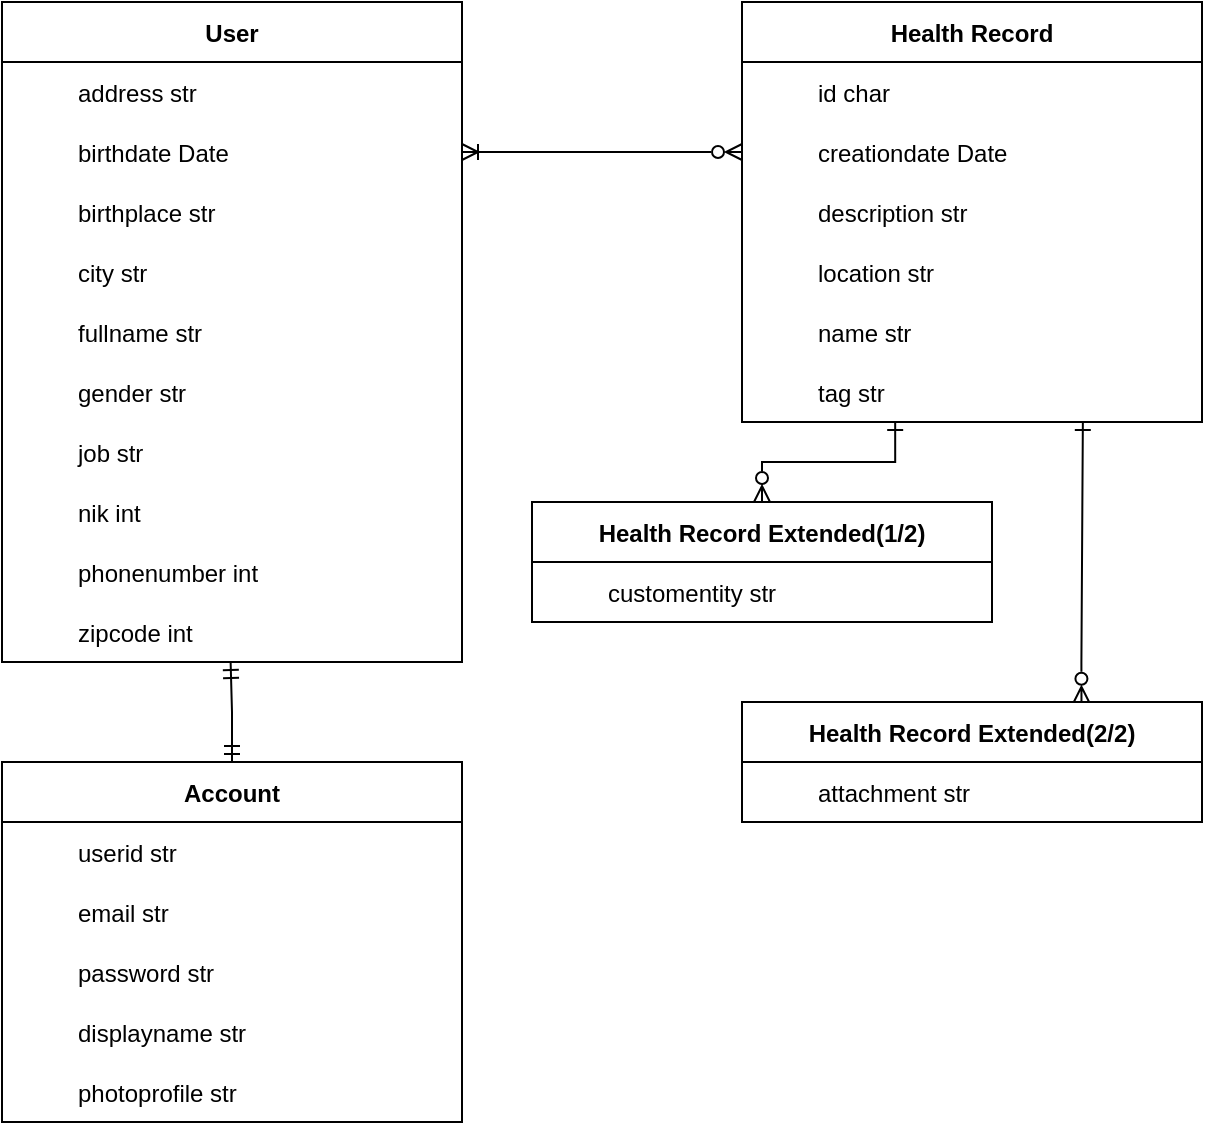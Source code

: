 <mxfile version="20.0.1" type="github">
  <diagram id="R2lEEEUBdFMjLlhIrx00" name="Page-1">
    <mxGraphModel dx="1157" dy="676" grid="1" gridSize="10" guides="1" tooltips="1" connect="1" arrows="1" fold="1" page="1" pageScale="1" pageWidth="850" pageHeight="1100" math="0" shadow="0" extFonts="Permanent Marker^https://fonts.googleapis.com/css?family=Permanent+Marker">
      <root>
        <mxCell id="0" />
        <mxCell id="1" parent="0" />
        <mxCell id="HgLnDwgeCNiOEHpQIMV6-28" value="User" style="shape=table;startSize=30;container=1;collapsible=1;childLayout=tableLayout;fixedRows=1;rowLines=0;fontStyle=1;align=center;resizeLast=1;rounded=0;horizontal=1;columnLines=0;resizeLastRow=0;swimlaneBody=1;swimlaneHead=1;top=1;bottom=1;left=1;" parent="1" vertex="1">
          <mxGeometry x="780" y="70" width="230" height="330" as="geometry" />
        </mxCell>
        <mxCell id="HgLnDwgeCNiOEHpQIMV6-32" value="" style="shape=tableRow;horizontal=0;startSize=0;swimlaneHead=0;swimlaneBody=0;fillColor=none;collapsible=0;dropTarget=0;points=[[0,0.5],[1,0.5]];portConstraint=eastwest;top=0;left=0;right=0;bottom=0;rounded=0;" parent="HgLnDwgeCNiOEHpQIMV6-28" vertex="1">
          <mxGeometry y="30" width="230" height="30" as="geometry" />
        </mxCell>
        <mxCell id="HgLnDwgeCNiOEHpQIMV6-33" value="" style="shape=partialRectangle;connectable=0;fillColor=none;top=0;left=0;bottom=0;right=0;editable=1;overflow=hidden;rounded=0;" parent="HgLnDwgeCNiOEHpQIMV6-32" vertex="1">
          <mxGeometry width="30" height="30" as="geometry">
            <mxRectangle width="30" height="30" as="alternateBounds" />
          </mxGeometry>
        </mxCell>
        <mxCell id="HgLnDwgeCNiOEHpQIMV6-34" value="address str" style="shape=partialRectangle;connectable=0;fillColor=none;top=0;left=0;bottom=0;right=0;align=left;spacingLeft=6;overflow=hidden;rounded=0;" parent="HgLnDwgeCNiOEHpQIMV6-32" vertex="1">
          <mxGeometry x="30" width="200" height="30" as="geometry">
            <mxRectangle width="200" height="30" as="alternateBounds" />
          </mxGeometry>
        </mxCell>
        <mxCell id="HgLnDwgeCNiOEHpQIMV6-35" value="" style="shape=tableRow;horizontal=0;startSize=0;swimlaneHead=0;swimlaneBody=0;fillColor=none;collapsible=0;dropTarget=0;points=[[0,0.5],[1,0.5]];portConstraint=eastwest;top=0;left=0;right=0;bottom=0;rounded=0;" parent="HgLnDwgeCNiOEHpQIMV6-28" vertex="1">
          <mxGeometry y="60" width="230" height="30" as="geometry" />
        </mxCell>
        <mxCell id="HgLnDwgeCNiOEHpQIMV6-36" value="" style="shape=partialRectangle;connectable=0;fillColor=none;top=0;left=0;bottom=0;right=0;editable=1;overflow=hidden;rounded=0;" parent="HgLnDwgeCNiOEHpQIMV6-35" vertex="1">
          <mxGeometry width="30" height="30" as="geometry">
            <mxRectangle width="30" height="30" as="alternateBounds" />
          </mxGeometry>
        </mxCell>
        <mxCell id="HgLnDwgeCNiOEHpQIMV6-37" value="birthdate Date" style="shape=partialRectangle;connectable=0;fillColor=none;top=0;left=0;bottom=0;right=0;align=left;spacingLeft=6;overflow=hidden;rounded=0;" parent="HgLnDwgeCNiOEHpQIMV6-35" vertex="1">
          <mxGeometry x="30" width="200" height="30" as="geometry">
            <mxRectangle width="200" height="30" as="alternateBounds" />
          </mxGeometry>
        </mxCell>
        <mxCell id="HgLnDwgeCNiOEHpQIMV6-42" value="" style="shape=tableRow;horizontal=0;startSize=0;swimlaneHead=0;swimlaneBody=0;fillColor=none;collapsible=0;dropTarget=0;points=[[0,0.5],[1,0.5]];portConstraint=eastwest;top=0;left=0;right=0;bottom=0;rounded=0;" parent="HgLnDwgeCNiOEHpQIMV6-28" vertex="1">
          <mxGeometry y="90" width="230" height="30" as="geometry" />
        </mxCell>
        <mxCell id="HgLnDwgeCNiOEHpQIMV6-43" value="" style="shape=partialRectangle;connectable=0;fillColor=none;top=0;left=0;bottom=0;right=0;editable=1;overflow=hidden;rounded=0;" parent="HgLnDwgeCNiOEHpQIMV6-42" vertex="1">
          <mxGeometry width="30" height="30" as="geometry">
            <mxRectangle width="30" height="30" as="alternateBounds" />
          </mxGeometry>
        </mxCell>
        <mxCell id="HgLnDwgeCNiOEHpQIMV6-44" value="birthplace str" style="shape=partialRectangle;connectable=0;fillColor=none;top=0;left=0;bottom=0;right=0;align=left;spacingLeft=6;overflow=hidden;rounded=0;" parent="HgLnDwgeCNiOEHpQIMV6-42" vertex="1">
          <mxGeometry x="30" width="200" height="30" as="geometry">
            <mxRectangle width="200" height="30" as="alternateBounds" />
          </mxGeometry>
        </mxCell>
        <mxCell id="HgLnDwgeCNiOEHpQIMV6-50" value="" style="shape=tableRow;horizontal=0;startSize=0;swimlaneHead=0;swimlaneBody=0;fillColor=none;collapsible=0;dropTarget=0;points=[[0,0.5],[1,0.5]];portConstraint=eastwest;top=0;left=0;right=0;bottom=0;rounded=0;" parent="HgLnDwgeCNiOEHpQIMV6-28" vertex="1">
          <mxGeometry y="120" width="230" height="30" as="geometry" />
        </mxCell>
        <mxCell id="HgLnDwgeCNiOEHpQIMV6-51" value="" style="shape=partialRectangle;connectable=0;fillColor=none;top=0;left=0;bottom=0;right=0;editable=1;overflow=hidden;rounded=0;" parent="HgLnDwgeCNiOEHpQIMV6-50" vertex="1">
          <mxGeometry width="30" height="30" as="geometry">
            <mxRectangle width="30" height="30" as="alternateBounds" />
          </mxGeometry>
        </mxCell>
        <mxCell id="HgLnDwgeCNiOEHpQIMV6-52" value="city str" style="shape=partialRectangle;connectable=0;fillColor=none;top=0;left=0;bottom=0;right=0;align=left;spacingLeft=6;overflow=hidden;rounded=0;" parent="HgLnDwgeCNiOEHpQIMV6-50" vertex="1">
          <mxGeometry x="30" width="200" height="30" as="geometry">
            <mxRectangle width="200" height="30" as="alternateBounds" />
          </mxGeometry>
        </mxCell>
        <mxCell id="HgLnDwgeCNiOEHpQIMV6-45" value="" style="shape=tableRow;horizontal=0;startSize=0;swimlaneHead=0;swimlaneBody=0;fillColor=none;collapsible=0;dropTarget=0;points=[[0,0.5],[1,0.5]];portConstraint=eastwest;top=0;left=0;right=0;bottom=0;rounded=0;" parent="HgLnDwgeCNiOEHpQIMV6-28" vertex="1">
          <mxGeometry y="150" width="230" height="30" as="geometry" />
        </mxCell>
        <mxCell id="HgLnDwgeCNiOEHpQIMV6-46" value="" style="shape=partialRectangle;connectable=0;fillColor=none;top=0;left=0;bottom=0;right=0;editable=1;overflow=hidden;rounded=0;" parent="HgLnDwgeCNiOEHpQIMV6-45" vertex="1">
          <mxGeometry width="30" height="30" as="geometry">
            <mxRectangle width="30" height="30" as="alternateBounds" />
          </mxGeometry>
        </mxCell>
        <mxCell id="HgLnDwgeCNiOEHpQIMV6-47" value="fullname str" style="shape=partialRectangle;connectable=0;fillColor=none;top=0;left=0;bottom=0;right=0;align=left;spacingLeft=6;overflow=hidden;rounded=0;" parent="HgLnDwgeCNiOEHpQIMV6-45" vertex="1">
          <mxGeometry x="30" width="200" height="30" as="geometry">
            <mxRectangle width="200" height="30" as="alternateBounds" />
          </mxGeometry>
        </mxCell>
        <mxCell id="HgLnDwgeCNiOEHpQIMV6-53" value="" style="shape=tableRow;horizontal=0;startSize=0;swimlaneHead=0;swimlaneBody=0;fillColor=none;collapsible=0;dropTarget=0;points=[[0,0.5],[1,0.5]];portConstraint=eastwest;top=0;left=0;right=0;bottom=0;rounded=0;" parent="HgLnDwgeCNiOEHpQIMV6-28" vertex="1">
          <mxGeometry y="180" width="230" height="30" as="geometry" />
        </mxCell>
        <mxCell id="HgLnDwgeCNiOEHpQIMV6-54" value="" style="shape=partialRectangle;connectable=0;fillColor=none;top=0;left=0;bottom=0;right=0;editable=1;overflow=hidden;rounded=0;" parent="HgLnDwgeCNiOEHpQIMV6-53" vertex="1">
          <mxGeometry width="30" height="30" as="geometry">
            <mxRectangle width="30" height="30" as="alternateBounds" />
          </mxGeometry>
        </mxCell>
        <mxCell id="HgLnDwgeCNiOEHpQIMV6-55" value="gender str" style="shape=partialRectangle;connectable=0;fillColor=none;top=0;left=0;bottom=0;right=0;align=left;spacingLeft=6;overflow=hidden;rounded=0;" parent="HgLnDwgeCNiOEHpQIMV6-53" vertex="1">
          <mxGeometry x="30" width="200" height="30" as="geometry">
            <mxRectangle width="200" height="30" as="alternateBounds" />
          </mxGeometry>
        </mxCell>
        <mxCell id="HgLnDwgeCNiOEHpQIMV6-56" value="" style="shape=tableRow;horizontal=0;startSize=0;swimlaneHead=0;swimlaneBody=0;fillColor=none;collapsible=0;dropTarget=0;points=[[0,0.5],[1,0.5]];portConstraint=eastwest;top=0;left=0;right=0;bottom=0;rounded=0;" parent="HgLnDwgeCNiOEHpQIMV6-28" vertex="1">
          <mxGeometry y="210" width="230" height="30" as="geometry" />
        </mxCell>
        <mxCell id="HgLnDwgeCNiOEHpQIMV6-57" value="" style="shape=partialRectangle;connectable=0;fillColor=none;top=0;left=0;bottom=0;right=0;editable=1;overflow=hidden;rounded=0;" parent="HgLnDwgeCNiOEHpQIMV6-56" vertex="1">
          <mxGeometry width="30" height="30" as="geometry">
            <mxRectangle width="30" height="30" as="alternateBounds" />
          </mxGeometry>
        </mxCell>
        <mxCell id="HgLnDwgeCNiOEHpQIMV6-58" value="job str" style="shape=partialRectangle;connectable=0;fillColor=none;top=0;left=0;bottom=0;right=0;align=left;spacingLeft=6;overflow=hidden;rounded=0;" parent="HgLnDwgeCNiOEHpQIMV6-56" vertex="1">
          <mxGeometry x="30" width="200" height="30" as="geometry">
            <mxRectangle width="200" height="30" as="alternateBounds" />
          </mxGeometry>
        </mxCell>
        <mxCell id="HgLnDwgeCNiOEHpQIMV6-59" value="" style="shape=tableRow;horizontal=0;startSize=0;swimlaneHead=0;swimlaneBody=0;fillColor=none;collapsible=0;dropTarget=0;points=[[0,0.5],[1,0.5]];portConstraint=eastwest;top=0;left=0;right=0;bottom=0;rounded=0;" parent="HgLnDwgeCNiOEHpQIMV6-28" vertex="1">
          <mxGeometry y="240" width="230" height="30" as="geometry" />
        </mxCell>
        <mxCell id="HgLnDwgeCNiOEHpQIMV6-60" value="" style="shape=partialRectangle;connectable=0;fillColor=none;top=0;left=0;bottom=0;right=0;editable=1;overflow=hidden;rounded=0;" parent="HgLnDwgeCNiOEHpQIMV6-59" vertex="1">
          <mxGeometry width="30" height="30" as="geometry">
            <mxRectangle width="30" height="30" as="alternateBounds" />
          </mxGeometry>
        </mxCell>
        <mxCell id="HgLnDwgeCNiOEHpQIMV6-61" value="nik int" style="shape=partialRectangle;connectable=0;fillColor=none;top=0;left=0;bottom=0;right=0;align=left;spacingLeft=6;overflow=hidden;rounded=0;" parent="HgLnDwgeCNiOEHpQIMV6-59" vertex="1">
          <mxGeometry x="30" width="200" height="30" as="geometry">
            <mxRectangle width="200" height="30" as="alternateBounds" />
          </mxGeometry>
        </mxCell>
        <mxCell id="HgLnDwgeCNiOEHpQIMV6-62" value="" style="shape=tableRow;horizontal=0;startSize=0;swimlaneHead=0;swimlaneBody=0;fillColor=none;collapsible=0;dropTarget=0;points=[[0,0.5],[1,0.5]];portConstraint=eastwest;top=0;left=0;right=0;bottom=0;rounded=0;" parent="HgLnDwgeCNiOEHpQIMV6-28" vertex="1">
          <mxGeometry y="270" width="230" height="30" as="geometry" />
        </mxCell>
        <mxCell id="HgLnDwgeCNiOEHpQIMV6-63" value="" style="shape=partialRectangle;connectable=0;fillColor=none;top=0;left=0;bottom=0;right=0;editable=1;overflow=hidden;rounded=0;" parent="HgLnDwgeCNiOEHpQIMV6-62" vertex="1">
          <mxGeometry width="30" height="30" as="geometry">
            <mxRectangle width="30" height="30" as="alternateBounds" />
          </mxGeometry>
        </mxCell>
        <mxCell id="HgLnDwgeCNiOEHpQIMV6-64" value="phonenumber int" style="shape=partialRectangle;connectable=0;fillColor=none;top=0;left=0;bottom=0;right=0;align=left;spacingLeft=6;overflow=hidden;rounded=0;" parent="HgLnDwgeCNiOEHpQIMV6-62" vertex="1">
          <mxGeometry x="30" width="200" height="30" as="geometry">
            <mxRectangle width="200" height="30" as="alternateBounds" />
          </mxGeometry>
        </mxCell>
        <mxCell id="HgLnDwgeCNiOEHpQIMV6-65" value="" style="shape=tableRow;horizontal=0;startSize=0;swimlaneHead=0;swimlaneBody=0;fillColor=none;collapsible=0;dropTarget=0;points=[[0,0.5],[1,0.5]];portConstraint=eastwest;top=0;left=0;right=0;bottom=0;rounded=0;" parent="HgLnDwgeCNiOEHpQIMV6-28" vertex="1">
          <mxGeometry y="300" width="230" height="30" as="geometry" />
        </mxCell>
        <mxCell id="HgLnDwgeCNiOEHpQIMV6-66" value="" style="shape=partialRectangle;connectable=0;fillColor=none;top=0;left=0;bottom=0;right=0;editable=1;overflow=hidden;rounded=0;" parent="HgLnDwgeCNiOEHpQIMV6-65" vertex="1">
          <mxGeometry width="30" height="30" as="geometry">
            <mxRectangle width="30" height="30" as="alternateBounds" />
          </mxGeometry>
        </mxCell>
        <mxCell id="HgLnDwgeCNiOEHpQIMV6-67" value="zipcode int" style="shape=partialRectangle;connectable=0;fillColor=none;top=0;left=0;bottom=0;right=0;align=left;spacingLeft=6;overflow=hidden;rounded=0;" parent="HgLnDwgeCNiOEHpQIMV6-65" vertex="1">
          <mxGeometry x="30" width="200" height="30" as="geometry">
            <mxRectangle width="200" height="30" as="alternateBounds" />
          </mxGeometry>
        </mxCell>
        <mxCell id="Chb5FUvHBl1Eu65d8hO5-5" style="edgeStyle=orthogonalEdgeStyle;rounded=0;orthogonalLoop=1;jettySize=auto;html=1;exitX=0.5;exitY=0;exitDx=0;exitDy=0;entryX=0.497;entryY=1;entryDx=0;entryDy=0;entryPerimeter=0;endArrow=ERmandOne;endFill=0;startArrow=ERmandOne;startFill=0;" edge="1" parent="1" source="HgLnDwgeCNiOEHpQIMV6-68" target="HgLnDwgeCNiOEHpQIMV6-65">
          <mxGeometry relative="1" as="geometry" />
        </mxCell>
        <mxCell id="HgLnDwgeCNiOEHpQIMV6-68" value="Account" style="shape=table;startSize=30;container=1;collapsible=1;childLayout=tableLayout;fixedRows=1;rowLines=0;fontStyle=1;align=center;resizeLast=1;rounded=0;horizontal=1;columnLines=0;resizeLastRow=0;swimlaneBody=1;swimlaneHead=1;top=1;bottom=1;left=1;" parent="1" vertex="1">
          <mxGeometry x="780" y="450" width="230" height="180" as="geometry" />
        </mxCell>
        <mxCell id="HgLnDwgeCNiOEHpQIMV6-81" value="" style="shape=tableRow;horizontal=0;startSize=0;swimlaneHead=0;swimlaneBody=0;fillColor=none;collapsible=0;dropTarget=0;points=[[0,0.5],[1,0.5]];portConstraint=eastwest;top=0;left=0;right=0;bottom=0;rounded=0;" parent="HgLnDwgeCNiOEHpQIMV6-68" vertex="1">
          <mxGeometry y="30" width="230" height="30" as="geometry" />
        </mxCell>
        <mxCell id="HgLnDwgeCNiOEHpQIMV6-82" value="" style="shape=partialRectangle;connectable=0;fillColor=none;top=0;left=0;bottom=0;right=0;editable=1;overflow=hidden;rounded=0;" parent="HgLnDwgeCNiOEHpQIMV6-81" vertex="1">
          <mxGeometry width="30" height="30" as="geometry">
            <mxRectangle width="30" height="30" as="alternateBounds" />
          </mxGeometry>
        </mxCell>
        <mxCell id="HgLnDwgeCNiOEHpQIMV6-83" value="userid str" style="shape=partialRectangle;connectable=0;fillColor=none;top=0;left=0;bottom=0;right=0;align=left;spacingLeft=6;overflow=hidden;rounded=0;" parent="HgLnDwgeCNiOEHpQIMV6-81" vertex="1">
          <mxGeometry x="30" width="200" height="30" as="geometry">
            <mxRectangle width="200" height="30" as="alternateBounds" />
          </mxGeometry>
        </mxCell>
        <mxCell id="HgLnDwgeCNiOEHpQIMV6-72" value="" style="shape=tableRow;horizontal=0;startSize=0;swimlaneHead=0;swimlaneBody=0;fillColor=none;collapsible=0;dropTarget=0;points=[[0,0.5],[1,0.5]];portConstraint=eastwest;top=0;left=0;right=0;bottom=0;rounded=0;" parent="HgLnDwgeCNiOEHpQIMV6-68" vertex="1">
          <mxGeometry y="60" width="230" height="30" as="geometry" />
        </mxCell>
        <mxCell id="HgLnDwgeCNiOEHpQIMV6-73" value="" style="shape=partialRectangle;connectable=0;fillColor=none;top=0;left=0;bottom=0;right=0;editable=1;overflow=hidden;rounded=0;" parent="HgLnDwgeCNiOEHpQIMV6-72" vertex="1">
          <mxGeometry width="30" height="30" as="geometry">
            <mxRectangle width="30" height="30" as="alternateBounds" />
          </mxGeometry>
        </mxCell>
        <mxCell id="HgLnDwgeCNiOEHpQIMV6-74" value="email str" style="shape=partialRectangle;connectable=0;fillColor=none;top=0;left=0;bottom=0;right=0;align=left;spacingLeft=6;overflow=hidden;rounded=0;" parent="HgLnDwgeCNiOEHpQIMV6-72" vertex="1">
          <mxGeometry x="30" width="200" height="30" as="geometry">
            <mxRectangle width="200" height="30" as="alternateBounds" />
          </mxGeometry>
        </mxCell>
        <mxCell id="HgLnDwgeCNiOEHpQIMV6-78" value="" style="shape=tableRow;horizontal=0;startSize=0;swimlaneHead=0;swimlaneBody=0;fillColor=none;collapsible=0;dropTarget=0;points=[[0,0.5],[1,0.5]];portConstraint=eastwest;top=0;left=0;right=0;bottom=0;rounded=0;" parent="HgLnDwgeCNiOEHpQIMV6-68" vertex="1">
          <mxGeometry y="90" width="230" height="30" as="geometry" />
        </mxCell>
        <mxCell id="HgLnDwgeCNiOEHpQIMV6-79" value="" style="shape=partialRectangle;connectable=0;fillColor=none;top=0;left=0;bottom=0;right=0;editable=1;overflow=hidden;rounded=0;" parent="HgLnDwgeCNiOEHpQIMV6-78" vertex="1">
          <mxGeometry width="30" height="30" as="geometry">
            <mxRectangle width="30" height="30" as="alternateBounds" />
          </mxGeometry>
        </mxCell>
        <mxCell id="HgLnDwgeCNiOEHpQIMV6-80" value="password str" style="shape=partialRectangle;connectable=0;fillColor=none;top=0;left=0;bottom=0;right=0;align=left;spacingLeft=6;overflow=hidden;rounded=0;" parent="HgLnDwgeCNiOEHpQIMV6-78" vertex="1">
          <mxGeometry x="30" width="200" height="30" as="geometry">
            <mxRectangle width="200" height="30" as="alternateBounds" />
          </mxGeometry>
        </mxCell>
        <mxCell id="HgLnDwgeCNiOEHpQIMV6-69" value="" style="shape=tableRow;horizontal=0;startSize=0;swimlaneHead=0;swimlaneBody=0;fillColor=none;collapsible=0;dropTarget=0;points=[[0,0.5],[1,0.5]];portConstraint=eastwest;top=0;left=0;right=0;bottom=0;rounded=0;" parent="HgLnDwgeCNiOEHpQIMV6-68" vertex="1">
          <mxGeometry y="120" width="230" height="30" as="geometry" />
        </mxCell>
        <mxCell id="HgLnDwgeCNiOEHpQIMV6-70" value="" style="shape=partialRectangle;connectable=0;fillColor=none;top=0;left=0;bottom=0;right=0;editable=1;overflow=hidden;rounded=0;" parent="HgLnDwgeCNiOEHpQIMV6-69" vertex="1">
          <mxGeometry width="30" height="30" as="geometry">
            <mxRectangle width="30" height="30" as="alternateBounds" />
          </mxGeometry>
        </mxCell>
        <mxCell id="HgLnDwgeCNiOEHpQIMV6-71" value="displayname str" style="shape=partialRectangle;connectable=0;fillColor=none;top=0;left=0;bottom=0;right=0;align=left;spacingLeft=6;overflow=hidden;rounded=0;" parent="HgLnDwgeCNiOEHpQIMV6-69" vertex="1">
          <mxGeometry x="30" width="200" height="30" as="geometry">
            <mxRectangle width="200" height="30" as="alternateBounds" />
          </mxGeometry>
        </mxCell>
        <mxCell id="HgLnDwgeCNiOEHpQIMV6-75" value="" style="shape=tableRow;horizontal=0;startSize=0;swimlaneHead=0;swimlaneBody=0;fillColor=none;collapsible=0;dropTarget=0;points=[[0,0.5],[1,0.5]];portConstraint=eastwest;top=0;left=0;right=0;bottom=0;rounded=0;" parent="HgLnDwgeCNiOEHpQIMV6-68" vertex="1">
          <mxGeometry y="150" width="230" height="30" as="geometry" />
        </mxCell>
        <mxCell id="HgLnDwgeCNiOEHpQIMV6-76" value="" style="shape=partialRectangle;connectable=0;fillColor=none;top=0;left=0;bottom=0;right=0;editable=1;overflow=hidden;rounded=0;" parent="HgLnDwgeCNiOEHpQIMV6-75" vertex="1">
          <mxGeometry width="30" height="30" as="geometry">
            <mxRectangle width="30" height="30" as="alternateBounds" />
          </mxGeometry>
        </mxCell>
        <mxCell id="HgLnDwgeCNiOEHpQIMV6-77" value="photoprofile str" style="shape=partialRectangle;connectable=0;fillColor=none;top=0;left=0;bottom=0;right=0;align=left;spacingLeft=6;overflow=hidden;rounded=0;" parent="HgLnDwgeCNiOEHpQIMV6-75" vertex="1">
          <mxGeometry x="30" width="200" height="30" as="geometry">
            <mxRectangle width="200" height="30" as="alternateBounds" />
          </mxGeometry>
        </mxCell>
        <mxCell id="HgLnDwgeCNiOEHpQIMV6-99" value="Health Record" style="shape=table;startSize=30;container=1;collapsible=1;childLayout=tableLayout;fixedRows=1;rowLines=0;fontStyle=1;align=center;resizeLast=1;rounded=0;horizontal=1;columnLines=0;resizeLastRow=0;swimlaneBody=1;swimlaneHead=1;top=1;bottom=1;left=1;" parent="1" vertex="1">
          <mxGeometry x="1150" y="70" width="230" height="210" as="geometry" />
        </mxCell>
        <mxCell id="Chb5FUvHBl1Eu65d8hO5-1" value="" style="shape=tableRow;horizontal=0;startSize=0;swimlaneHead=0;swimlaneBody=0;fillColor=none;collapsible=0;dropTarget=0;points=[[0,0.5],[1,0.5]];portConstraint=eastwest;top=0;left=0;right=0;bottom=0;" vertex="1" parent="HgLnDwgeCNiOEHpQIMV6-99">
          <mxGeometry y="30" width="230" height="30" as="geometry" />
        </mxCell>
        <mxCell id="Chb5FUvHBl1Eu65d8hO5-2" value="" style="shape=partialRectangle;connectable=0;fillColor=none;top=0;left=0;bottom=0;right=0;editable=1;overflow=hidden;" vertex="1" parent="Chb5FUvHBl1Eu65d8hO5-1">
          <mxGeometry width="30" height="30" as="geometry">
            <mxRectangle width="30" height="30" as="alternateBounds" />
          </mxGeometry>
        </mxCell>
        <mxCell id="Chb5FUvHBl1Eu65d8hO5-3" value="id char" style="shape=partialRectangle;connectable=0;fillColor=none;top=0;left=0;bottom=0;right=0;align=left;spacingLeft=6;overflow=hidden;" vertex="1" parent="Chb5FUvHBl1Eu65d8hO5-1">
          <mxGeometry x="30" width="200" height="30" as="geometry">
            <mxRectangle width="200" height="30" as="alternateBounds" />
          </mxGeometry>
        </mxCell>
        <mxCell id="HgLnDwgeCNiOEHpQIMV6-100" value="" style="shape=tableRow;horizontal=0;startSize=0;swimlaneHead=0;swimlaneBody=0;fillColor=none;collapsible=0;dropTarget=0;points=[[0,0.5],[1,0.5]];portConstraint=eastwest;top=0;left=0;right=0;bottom=0;rounded=0;" parent="HgLnDwgeCNiOEHpQIMV6-99" vertex="1">
          <mxGeometry y="60" width="230" height="30" as="geometry" />
        </mxCell>
        <mxCell id="HgLnDwgeCNiOEHpQIMV6-101" value="" style="shape=partialRectangle;connectable=0;fillColor=none;top=0;left=0;bottom=0;right=0;editable=1;overflow=hidden;rounded=0;" parent="HgLnDwgeCNiOEHpQIMV6-100" vertex="1">
          <mxGeometry width="30" height="30" as="geometry">
            <mxRectangle width="30" height="30" as="alternateBounds" />
          </mxGeometry>
        </mxCell>
        <mxCell id="HgLnDwgeCNiOEHpQIMV6-102" value="creationdate Date" style="shape=partialRectangle;connectable=0;fillColor=none;top=0;left=0;bottom=0;right=0;align=left;spacingLeft=6;overflow=hidden;rounded=0;" parent="HgLnDwgeCNiOEHpQIMV6-100" vertex="1">
          <mxGeometry x="30" width="200" height="30" as="geometry">
            <mxRectangle width="200" height="30" as="alternateBounds" />
          </mxGeometry>
        </mxCell>
        <mxCell id="HgLnDwgeCNiOEHpQIMV6-103" value="" style="shape=tableRow;horizontal=0;startSize=0;swimlaneHead=0;swimlaneBody=0;fillColor=none;collapsible=0;dropTarget=0;points=[[0,0.5],[1,0.5]];portConstraint=eastwest;top=0;left=0;right=0;bottom=0;rounded=0;" parent="HgLnDwgeCNiOEHpQIMV6-99" vertex="1">
          <mxGeometry y="90" width="230" height="30" as="geometry" />
        </mxCell>
        <mxCell id="HgLnDwgeCNiOEHpQIMV6-104" value="" style="shape=partialRectangle;connectable=0;fillColor=none;top=0;left=0;bottom=0;right=0;editable=1;overflow=hidden;rounded=0;" parent="HgLnDwgeCNiOEHpQIMV6-103" vertex="1">
          <mxGeometry width="30" height="30" as="geometry">
            <mxRectangle width="30" height="30" as="alternateBounds" />
          </mxGeometry>
        </mxCell>
        <mxCell id="HgLnDwgeCNiOEHpQIMV6-105" value="description str" style="shape=partialRectangle;connectable=0;fillColor=none;top=0;left=0;bottom=0;right=0;align=left;spacingLeft=6;overflow=hidden;rounded=0;" parent="HgLnDwgeCNiOEHpQIMV6-103" vertex="1">
          <mxGeometry x="30" width="200" height="30" as="geometry">
            <mxRectangle width="200" height="30" as="alternateBounds" />
          </mxGeometry>
        </mxCell>
        <mxCell id="HgLnDwgeCNiOEHpQIMV6-106" value="" style="shape=tableRow;horizontal=0;startSize=0;swimlaneHead=0;swimlaneBody=0;fillColor=none;collapsible=0;dropTarget=0;points=[[0,0.5],[1,0.5]];portConstraint=eastwest;top=0;left=0;right=0;bottom=0;rounded=0;" parent="HgLnDwgeCNiOEHpQIMV6-99" vertex="1">
          <mxGeometry y="120" width="230" height="30" as="geometry" />
        </mxCell>
        <mxCell id="HgLnDwgeCNiOEHpQIMV6-107" value="" style="shape=partialRectangle;connectable=0;fillColor=none;top=0;left=0;bottom=0;right=0;editable=1;overflow=hidden;rounded=0;" parent="HgLnDwgeCNiOEHpQIMV6-106" vertex="1">
          <mxGeometry width="30" height="30" as="geometry">
            <mxRectangle width="30" height="30" as="alternateBounds" />
          </mxGeometry>
        </mxCell>
        <mxCell id="HgLnDwgeCNiOEHpQIMV6-108" value="location str" style="shape=partialRectangle;connectable=0;fillColor=none;top=0;left=0;bottom=0;right=0;align=left;spacingLeft=6;overflow=hidden;rounded=0;" parent="HgLnDwgeCNiOEHpQIMV6-106" vertex="1">
          <mxGeometry x="30" width="200" height="30" as="geometry">
            <mxRectangle width="200" height="30" as="alternateBounds" />
          </mxGeometry>
        </mxCell>
        <mxCell id="HgLnDwgeCNiOEHpQIMV6-109" value="" style="shape=tableRow;horizontal=0;startSize=0;swimlaneHead=0;swimlaneBody=0;fillColor=none;collapsible=0;dropTarget=0;points=[[0,0.5],[1,0.5]];portConstraint=eastwest;top=0;left=0;right=0;bottom=0;rounded=0;" parent="HgLnDwgeCNiOEHpQIMV6-99" vertex="1">
          <mxGeometry y="150" width="230" height="30" as="geometry" />
        </mxCell>
        <mxCell id="HgLnDwgeCNiOEHpQIMV6-110" value="" style="shape=partialRectangle;connectable=0;fillColor=none;top=0;left=0;bottom=0;right=0;editable=1;overflow=hidden;rounded=0;" parent="HgLnDwgeCNiOEHpQIMV6-109" vertex="1">
          <mxGeometry width="30" height="30" as="geometry">
            <mxRectangle width="30" height="30" as="alternateBounds" />
          </mxGeometry>
        </mxCell>
        <mxCell id="HgLnDwgeCNiOEHpQIMV6-111" value="name str" style="shape=partialRectangle;connectable=0;fillColor=none;top=0;left=0;bottom=0;right=0;align=left;spacingLeft=6;overflow=hidden;rounded=0;" parent="HgLnDwgeCNiOEHpQIMV6-109" vertex="1">
          <mxGeometry x="30" width="200" height="30" as="geometry">
            <mxRectangle width="200" height="30" as="alternateBounds" />
          </mxGeometry>
        </mxCell>
        <mxCell id="HgLnDwgeCNiOEHpQIMV6-112" value="" style="shape=tableRow;horizontal=0;startSize=0;swimlaneHead=0;swimlaneBody=0;fillColor=none;collapsible=0;dropTarget=0;points=[[0,0.5],[1,0.5]];portConstraint=eastwest;top=0;left=0;right=0;bottom=0;rounded=0;" parent="HgLnDwgeCNiOEHpQIMV6-99" vertex="1">
          <mxGeometry y="180" width="230" height="30" as="geometry" />
        </mxCell>
        <mxCell id="HgLnDwgeCNiOEHpQIMV6-113" value="" style="shape=partialRectangle;connectable=0;fillColor=none;top=0;left=0;bottom=0;right=0;editable=1;overflow=hidden;rounded=0;" parent="HgLnDwgeCNiOEHpQIMV6-112" vertex="1">
          <mxGeometry width="30" height="30" as="geometry">
            <mxRectangle width="30" height="30" as="alternateBounds" />
          </mxGeometry>
        </mxCell>
        <mxCell id="HgLnDwgeCNiOEHpQIMV6-114" value="tag str" style="shape=partialRectangle;connectable=0;fillColor=none;top=0;left=0;bottom=0;right=0;align=left;spacingLeft=6;overflow=hidden;rounded=0;" parent="HgLnDwgeCNiOEHpQIMV6-112" vertex="1">
          <mxGeometry x="30" width="200" height="30" as="geometry">
            <mxRectangle width="200" height="30" as="alternateBounds" />
          </mxGeometry>
        </mxCell>
        <mxCell id="Chb5FUvHBl1Eu65d8hO5-7" style="edgeStyle=orthogonalEdgeStyle;rounded=0;orthogonalLoop=1;jettySize=auto;html=1;exitX=0.5;exitY=0;exitDx=0;exitDy=0;entryX=0.333;entryY=1;entryDx=0;entryDy=0;entryPerimeter=0;startArrow=ERzeroToMany;startFill=0;endArrow=ERone;endFill=0;" edge="1" parent="1" source="HgLnDwgeCNiOEHpQIMV6-115" target="HgLnDwgeCNiOEHpQIMV6-112">
          <mxGeometry relative="1" as="geometry" />
        </mxCell>
        <mxCell id="HgLnDwgeCNiOEHpQIMV6-115" value="Health Record Extended(1/2)" style="shape=table;startSize=30;container=1;collapsible=1;childLayout=tableLayout;fixedRows=1;rowLines=0;fontStyle=1;align=center;resizeLast=1;rounded=0;horizontal=1;columnLines=0;resizeLastRow=0;swimlaneBody=1;swimlaneHead=1;top=1;bottom=1;left=1;" parent="1" vertex="1">
          <mxGeometry x="1045" y="320" width="230" height="60" as="geometry" />
        </mxCell>
        <mxCell id="HgLnDwgeCNiOEHpQIMV6-116" value="" style="shape=tableRow;horizontal=0;startSize=0;swimlaneHead=0;swimlaneBody=0;fillColor=none;collapsible=0;dropTarget=0;points=[[0,0.5],[1,0.5]];portConstraint=eastwest;top=0;left=0;right=0;bottom=0;rounded=0;" parent="HgLnDwgeCNiOEHpQIMV6-115" vertex="1">
          <mxGeometry y="30" width="230" height="30" as="geometry" />
        </mxCell>
        <mxCell id="HgLnDwgeCNiOEHpQIMV6-117" value="" style="shape=partialRectangle;connectable=0;fillColor=none;top=0;left=0;bottom=0;right=0;editable=1;overflow=hidden;rounded=0;" parent="HgLnDwgeCNiOEHpQIMV6-116" vertex="1">
          <mxGeometry width="30" height="30" as="geometry">
            <mxRectangle width="30" height="30" as="alternateBounds" />
          </mxGeometry>
        </mxCell>
        <mxCell id="HgLnDwgeCNiOEHpQIMV6-118" value="customentity str" style="shape=partialRectangle;connectable=0;fillColor=none;top=0;left=0;bottom=0;right=0;align=left;spacingLeft=6;overflow=hidden;rounded=0;" parent="HgLnDwgeCNiOEHpQIMV6-116" vertex="1">
          <mxGeometry x="30" width="200" height="30" as="geometry">
            <mxRectangle width="200" height="30" as="alternateBounds" />
          </mxGeometry>
        </mxCell>
        <mxCell id="Chb5FUvHBl1Eu65d8hO5-8" style="edgeStyle=orthogonalEdgeStyle;rounded=0;orthogonalLoop=1;jettySize=auto;html=1;exitX=0.738;exitY=0.006;exitDx=0;exitDy=0;entryX=0.741;entryY=1;entryDx=0;entryDy=0;entryPerimeter=0;startArrow=ERzeroToMany;startFill=0;endArrow=ERone;endFill=0;exitPerimeter=0;" edge="1" parent="1" source="HgLnDwgeCNiOEHpQIMV6-131" target="HgLnDwgeCNiOEHpQIMV6-112">
          <mxGeometry relative="1" as="geometry">
            <Array as="points">
              <mxPoint x="1320" y="400" />
              <mxPoint x="1320" y="400" />
            </Array>
          </mxGeometry>
        </mxCell>
        <mxCell id="HgLnDwgeCNiOEHpQIMV6-131" value="Health Record Extended(2/2)" style="shape=table;startSize=30;container=1;collapsible=1;childLayout=tableLayout;fixedRows=1;rowLines=0;fontStyle=1;align=center;resizeLast=1;rounded=0;horizontal=1;columnLines=0;resizeLastRow=0;swimlaneBody=1;swimlaneHead=1;top=1;bottom=1;left=1;" parent="1" vertex="1">
          <mxGeometry x="1150" y="420" width="230" height="60" as="geometry" />
        </mxCell>
        <mxCell id="HgLnDwgeCNiOEHpQIMV6-135" value="" style="shape=tableRow;horizontal=0;startSize=0;swimlaneHead=0;swimlaneBody=0;fillColor=none;collapsible=0;dropTarget=0;points=[[0,0.5],[1,0.5]];portConstraint=eastwest;top=0;left=0;right=0;bottom=0;rounded=0;" parent="HgLnDwgeCNiOEHpQIMV6-131" vertex="1">
          <mxGeometry y="30" width="230" height="30" as="geometry" />
        </mxCell>
        <mxCell id="HgLnDwgeCNiOEHpQIMV6-136" value="" style="shape=partialRectangle;connectable=0;fillColor=none;top=0;left=0;bottom=0;right=0;editable=1;overflow=hidden;rounded=0;" parent="HgLnDwgeCNiOEHpQIMV6-135" vertex="1">
          <mxGeometry width="30" height="30" as="geometry">
            <mxRectangle width="30" height="30" as="alternateBounds" />
          </mxGeometry>
        </mxCell>
        <mxCell id="HgLnDwgeCNiOEHpQIMV6-137" value="attachment str" style="shape=partialRectangle;connectable=0;fillColor=none;top=0;left=0;bottom=0;right=0;align=left;spacingLeft=6;overflow=hidden;rounded=0;" parent="HgLnDwgeCNiOEHpQIMV6-135" vertex="1">
          <mxGeometry x="30" width="200" height="30" as="geometry">
            <mxRectangle width="200" height="30" as="alternateBounds" />
          </mxGeometry>
        </mxCell>
        <mxCell id="Chb5FUvHBl1Eu65d8hO5-6" style="edgeStyle=orthogonalEdgeStyle;rounded=0;orthogonalLoop=1;jettySize=auto;html=1;exitX=1;exitY=0.5;exitDx=0;exitDy=0;entryX=0;entryY=0.5;entryDx=0;entryDy=0;startArrow=ERoneToMany;startFill=0;endArrow=ERzeroToMany;endFill=0;" edge="1" parent="1" source="HgLnDwgeCNiOEHpQIMV6-35" target="HgLnDwgeCNiOEHpQIMV6-100">
          <mxGeometry relative="1" as="geometry" />
        </mxCell>
      </root>
    </mxGraphModel>
  </diagram>
</mxfile>
